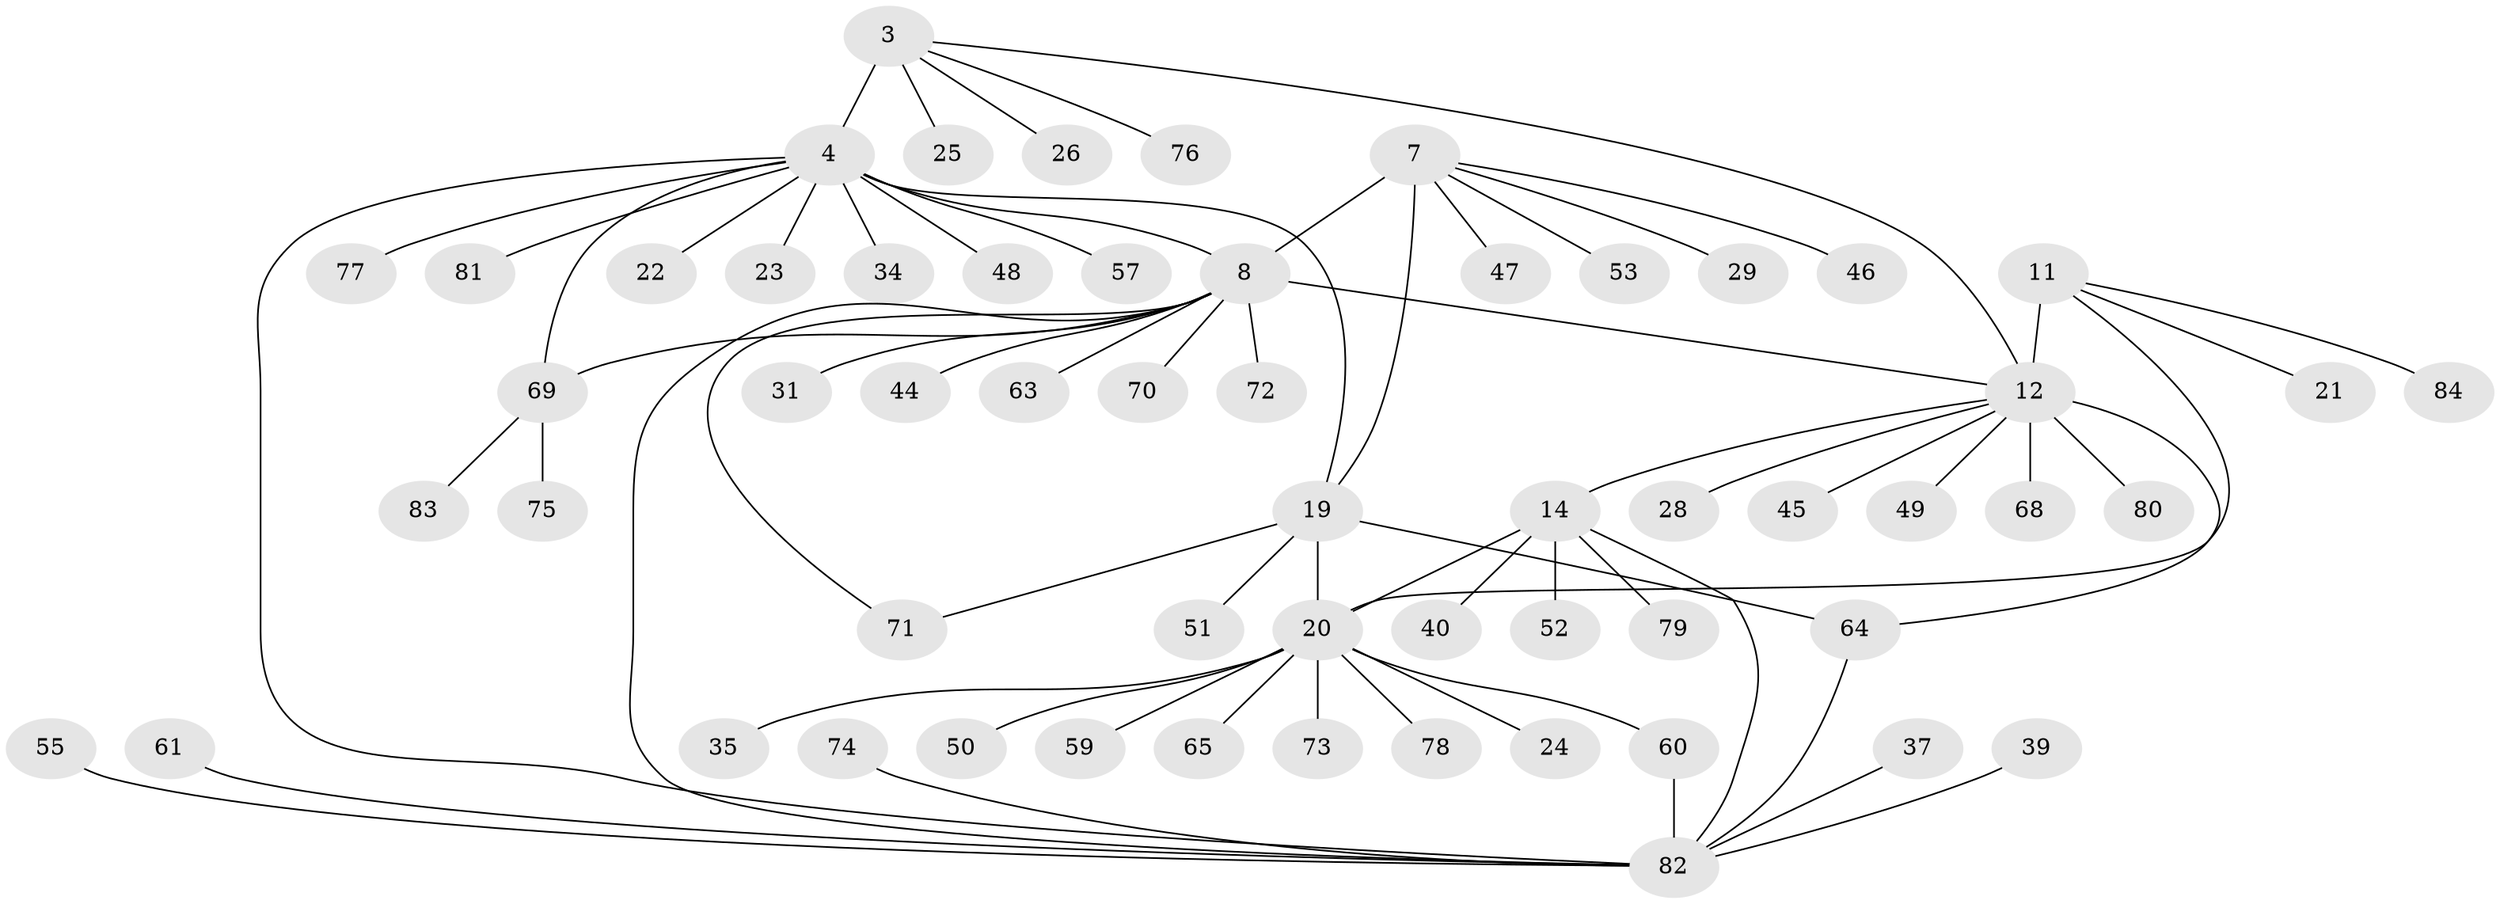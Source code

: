 // original degree distribution, {10: 0.011904761904761904, 3: 0.03571428571428571, 7: 0.07142857142857142, 6: 0.023809523809523808, 5: 0.03571428571428571, 12: 0.011904761904761904, 4: 0.03571428571428571, 8: 0.047619047619047616, 9: 0.011904761904761904, 1: 0.5833333333333334, 2: 0.13095238095238096}
// Generated by graph-tools (version 1.1) at 2025/57/03/04/25 21:57:28]
// undirected, 58 vertices, 68 edges
graph export_dot {
graph [start="1"]
  node [color=gray90,style=filled];
  3 [super="+2"];
  4 [super="+1"];
  7 [super="+5"];
  8 [super="+6"];
  11 [super="+9"];
  12 [super="+10"];
  14 [super="+13"];
  19 [super="+17"];
  20 [super="+18"];
  21;
  22;
  23;
  24;
  25;
  26;
  28;
  29;
  31;
  34;
  35;
  37;
  39;
  40;
  44;
  45;
  46;
  47;
  48;
  49 [super="+36"];
  50 [super="+30+38"];
  51;
  52;
  53;
  55;
  57;
  59;
  60;
  61;
  63;
  64 [super="+54"];
  65;
  68;
  69 [super="+32+43+62"];
  70 [super="+67"];
  71 [super="+33"];
  72;
  73;
  74;
  75;
  76;
  77;
  78;
  79;
  80;
  81;
  82 [super="+66+16+58"];
  83;
  84 [super="+42"];
  3 -- 4 [weight=4];
  3 -- 25;
  3 -- 26;
  3 -- 76;
  3 -- 12;
  4 -- 57;
  4 -- 81;
  4 -- 19;
  4 -- 34;
  4 -- 69;
  4 -- 8;
  4 -- 77;
  4 -- 48;
  4 -- 22;
  4 -- 23;
  4 -- 82;
  7 -- 8 [weight=4];
  7 -- 46;
  7 -- 53;
  7 -- 29;
  7 -- 47;
  7 -- 19;
  8 -- 12;
  8 -- 69 [weight=2];
  8 -- 72;
  8 -- 44;
  8 -- 31;
  8 -- 63;
  8 -- 82 [weight=3];
  8 -- 71;
  8 -- 70;
  11 -- 12 [weight=4];
  11 -- 21;
  11 -- 20;
  11 -- 84;
  12 -- 14;
  12 -- 28;
  12 -- 45;
  12 -- 64;
  12 -- 80;
  12 -- 68;
  12 -- 49;
  14 -- 52;
  14 -- 79;
  14 -- 40;
  14 -- 20;
  14 -- 82 [weight=4];
  19 -- 20 [weight=4];
  19 -- 51;
  19 -- 71;
  19 -- 64;
  20 -- 35;
  20 -- 59;
  20 -- 60;
  20 -- 65;
  20 -- 78;
  20 -- 24;
  20 -- 73;
  20 -- 50;
  37 -- 82;
  39 -- 82;
  55 -- 82;
  60 -- 82;
  61 -- 82;
  64 -- 82;
  69 -- 83;
  69 -- 75;
  74 -- 82;
}
